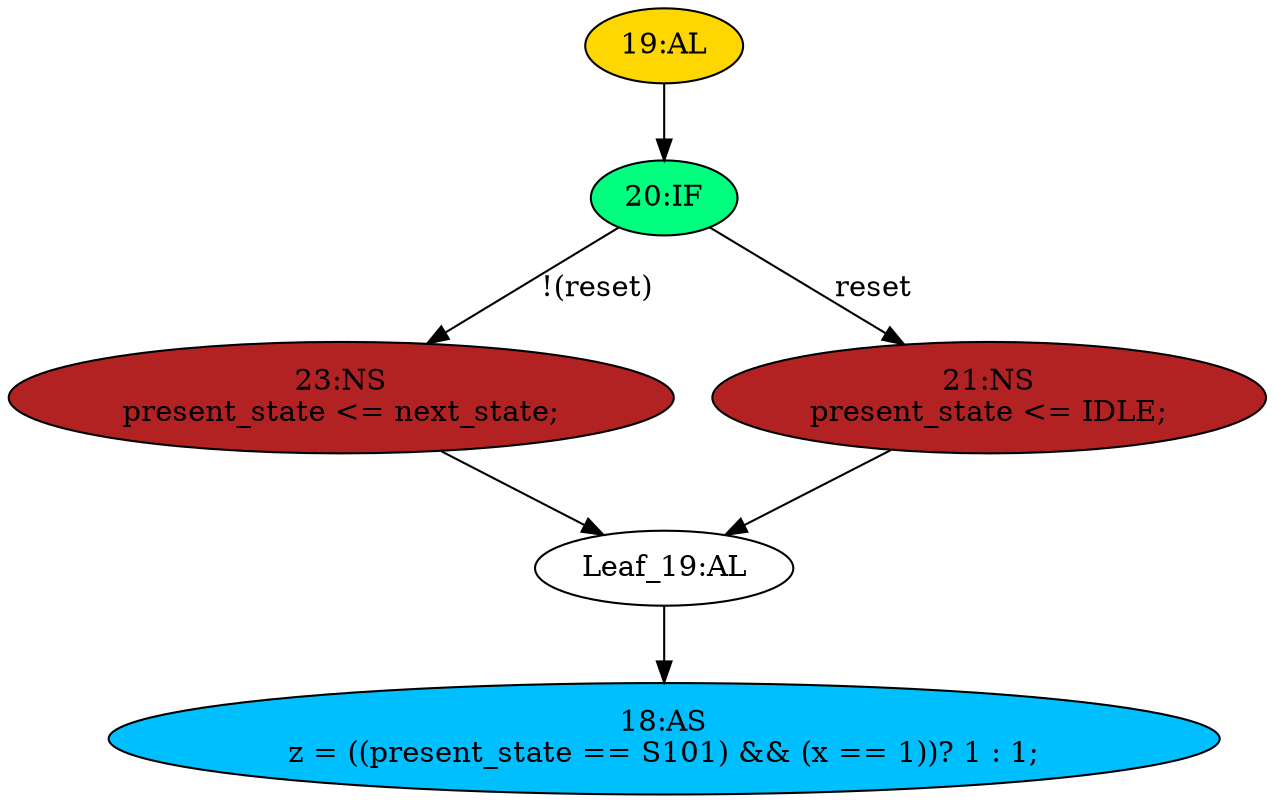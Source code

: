 strict digraph "compose( ,  )" {
	node [label="\N"];
	"23:NS"	[ast="<pyverilog.vparser.ast.NonblockingSubstitution object at 0x7ff9affa6d10>",
		fillcolor=firebrick,
		label="23:NS
present_state <= next_state;",
		statements="[<pyverilog.vparser.ast.NonblockingSubstitution object at 0x7ff9affa6d10>]",
		style=filled,
		typ=NonblockingSubstitution];
	"Leaf_19:AL"	[def_var="['present_state']",
		label="Leaf_19:AL"];
	"23:NS" -> "Leaf_19:AL"	[cond="[]",
		lineno=None];
	"18:AS"	[ast="<pyverilog.vparser.ast.Assign object at 0x7ff9aff4ebd0>",
		def_var="['z']",
		fillcolor=deepskyblue,
		label="18:AS
z = ((present_state == S101) && (x == 1))? 1 : 1;",
		statements="[]",
		style=filled,
		typ=Assign,
		use_var="['present_state', 'x']"];
	"19:AL"	[ast="<pyverilog.vparser.ast.Always object at 0x7ff9affb1050>",
		clk_sens=True,
		fillcolor=gold,
		label="19:AL",
		sens="['clk', 'reset']",
		statements="[]",
		style=filled,
		typ=Always,
		use_var="['reset', 'next_state']"];
	"20:IF"	[ast="<pyverilog.vparser.ast.IfStatement object at 0x7ff9affa6950>",
		fillcolor=springgreen,
		label="20:IF",
		statements="[]",
		style=filled,
		typ=IfStatement];
	"19:AL" -> "20:IF"	[cond="[]",
		lineno=None];
	"20:IF" -> "23:NS"	[cond="['reset']",
		label="!(reset)",
		lineno=20];
	"21:NS"	[ast="<pyverilog.vparser.ast.NonblockingSubstitution object at 0x7ff9affa6e90>",
		fillcolor=firebrick,
		label="21:NS
present_state <= IDLE;",
		statements="[<pyverilog.vparser.ast.NonblockingSubstitution object at 0x7ff9affa6e90>]",
		style=filled,
		typ=NonblockingSubstitution];
	"20:IF" -> "21:NS"	[cond="['reset']",
		label=reset,
		lineno=20];
	"Leaf_19:AL" -> "18:AS";
	"21:NS" -> "Leaf_19:AL"	[cond="[]",
		lineno=None];
}
